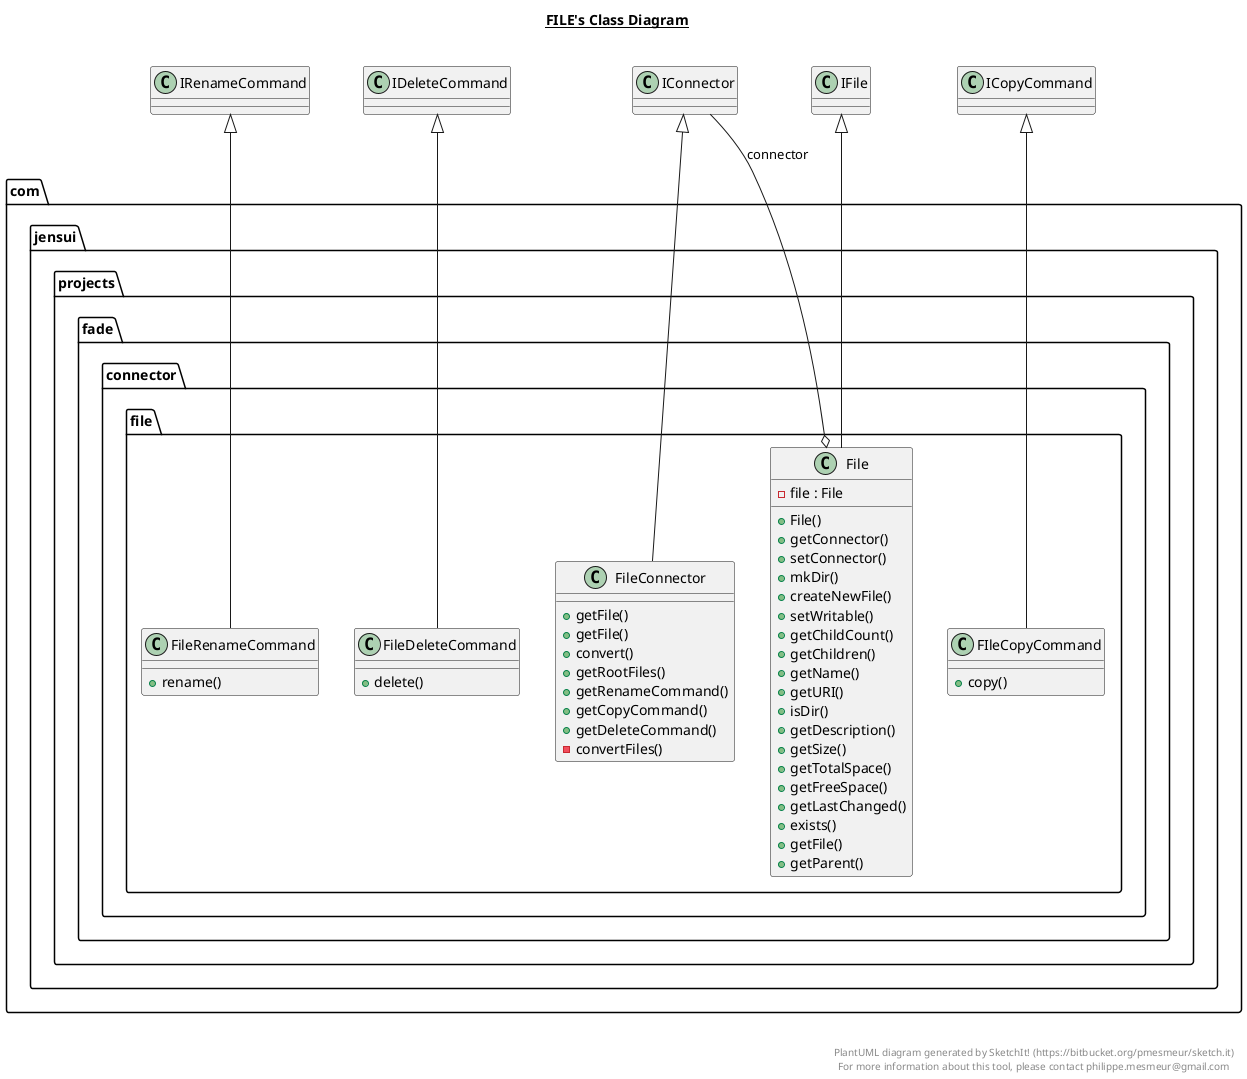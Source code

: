 @startuml

title __FILE's Class Diagram__\n

  package com.jensui.projects.fade {
    package com.jensui.projects.fade.connector.file {
      class FIleCopyCommand {
          + copy()
      }
    }
  }
  

  package com.jensui.projects.fade {
    package com.jensui.projects.fade.connector.file {
      class File {
          - file : File
          + File()
          + getConnector()
          + setConnector()
          + mkDir()
          + createNewFile()
          + setWritable()
          + getChildCount()
          + getChildren()
          + getName()
          + getURI()
          + isDir()
          + getDescription()
          + getSize()
          + getTotalSpace()
          + getFreeSpace()
          + getLastChanged()
          + exists()
          + getFile()
          + getParent()
      }
    }
  }
  

  package com.jensui.projects.fade {
    package com.jensui.projects.fade.connector.file {
      class FileConnector {
          + getFile()
          + getFile()
          + convert()
          + getRootFiles()
          + getRenameCommand()
          + getCopyCommand()
          + getDeleteCommand()
          - convertFiles()
      }
    }
  }
  

  package com.jensui.projects.fade {
    package com.jensui.projects.fade.connector.file {
      class FileDeleteCommand {
          + delete()
      }
    }
  }
  

  package com.jensui.projects.fade {
    package com.jensui.projects.fade.connector.file {
      class FileRenameCommand {
          + rename()
      }
    }
  }
  

  FIleCopyCommand -up-|> ICopyCommand
  File -up-|> IFile
  File o-- IConnector : connector
  FileConnector -up-|> IConnector
  FileDeleteCommand -up-|> IDeleteCommand
  FileRenameCommand -up-|> IRenameCommand


right footer


PlantUML diagram generated by SketchIt! (https://bitbucket.org/pmesmeur/sketch.it)
For more information about this tool, please contact philippe.mesmeur@gmail.com
endfooter

@enduml
